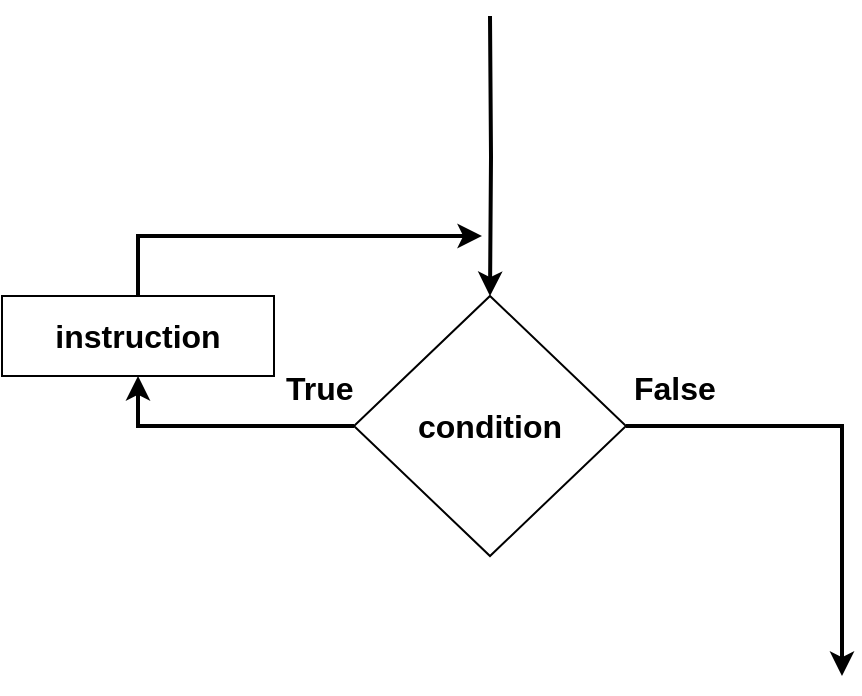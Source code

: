 <mxfile version="20.3.0" type="device"><diagram id="ReZicRRLDNjbeVuEU-3L" name="Page-1"><mxGraphModel dx="1102" dy="685" grid="1" gridSize="10" guides="1" tooltips="1" connect="1" arrows="1" fold="1" page="1" pageScale="1" pageWidth="827" pageHeight="1169" math="0" shadow="0"><root><mxCell id="0"/><mxCell id="1" parent="0"/><mxCell id="RIgH2O7X9IRT1f16gLca-7" style="edgeStyle=orthogonalEdgeStyle;rounded=0;orthogonalLoop=1;jettySize=auto;html=1;entryX=0.5;entryY=0;entryDx=0;entryDy=0;strokeWidth=2;fontSize=16;" edge="1" parent="1" target="RIgH2O7X9IRT1f16gLca-9"><mxGeometry relative="1" as="geometry"><mxPoint x="414" y="270" as="sourcePoint"/></mxGeometry></mxCell><mxCell id="RIgH2O7X9IRT1f16gLca-9" value="&lt;b&gt;condition&lt;/b&gt;" style="rhombus;whiteSpace=wrap;html=1;fontSize=16;" vertex="1" parent="1"><mxGeometry x="346" y="410" width="136" height="130" as="geometry"/></mxCell><mxCell id="RIgH2O7X9IRT1f16gLca-10" value="" style="endArrow=classic;html=1;rounded=0;strokeWidth=2;fontSize=16;exitX=0;exitY=0.5;exitDx=0;exitDy=0;entryX=0.5;entryY=1;entryDx=0;entryDy=0;" edge="1" parent="1" source="RIgH2O7X9IRT1f16gLca-9" target="RIgH2O7X9IRT1f16gLca-11"><mxGeometry width="50" height="50" relative="1" as="geometry"><mxPoint x="390" y="370" as="sourcePoint"/><mxPoint x="220" y="480" as="targetPoint"/><Array as="points"><mxPoint x="238" y="475"/></Array></mxGeometry></mxCell><mxCell id="RIgH2O7X9IRT1f16gLca-11" value="&lt;font style=&quot;font-size: 16px;&quot;&gt;&lt;b&gt;instruction&lt;/b&gt;&lt;/font&gt;" style="rounded=0;whiteSpace=wrap;html=1;" vertex="1" parent="1"><mxGeometry x="170" y="410" width="136" height="40" as="geometry"/></mxCell><mxCell id="RIgH2O7X9IRT1f16gLca-12" value="" style="endArrow=classic;html=1;rounded=0;strokeWidth=2;fontSize=16;exitX=0.5;exitY=0;exitDx=0;exitDy=0;" edge="1" parent="1" source="RIgH2O7X9IRT1f16gLca-11"><mxGeometry width="50" height="50" relative="1" as="geometry"><mxPoint x="390" y="370" as="sourcePoint"/><mxPoint x="410" y="380" as="targetPoint"/><Array as="points"><mxPoint x="238" y="380"/></Array></mxGeometry></mxCell><mxCell id="RIgH2O7X9IRT1f16gLca-13" value="" style="endArrow=classic;html=1;rounded=0;strokeWidth=2;fontSize=16;exitX=1;exitY=0.5;exitDx=0;exitDy=0;" edge="1" parent="1" source="RIgH2O7X9IRT1f16gLca-9"><mxGeometry width="50" height="50" relative="1" as="geometry"><mxPoint x="390" y="370" as="sourcePoint"/><mxPoint x="590" y="600" as="targetPoint"/><Array as="points"><mxPoint x="590" y="475"/></Array></mxGeometry></mxCell><mxCell id="RIgH2O7X9IRT1f16gLca-14" value="True" style="text;strokeColor=none;fillColor=none;align=left;verticalAlign=middle;spacingLeft=4;spacingRight=4;overflow=hidden;points=[[0,0.5],[1,0.5]];portConstraint=eastwest;rotatable=0;fontSize=16;fontStyle=1" vertex="1" parent="1"><mxGeometry x="306" y="440" width="80" height="30" as="geometry"/></mxCell><mxCell id="RIgH2O7X9IRT1f16gLca-15" value="False" style="text;strokeColor=none;fillColor=none;align=left;verticalAlign=middle;spacingLeft=4;spacingRight=4;overflow=hidden;points=[[0,0.5],[1,0.5]];portConstraint=eastwest;rotatable=0;fontSize=16;fontStyle=1" vertex="1" parent="1"><mxGeometry x="480" y="440" width="80" height="30" as="geometry"/></mxCell></root></mxGraphModel></diagram></mxfile>